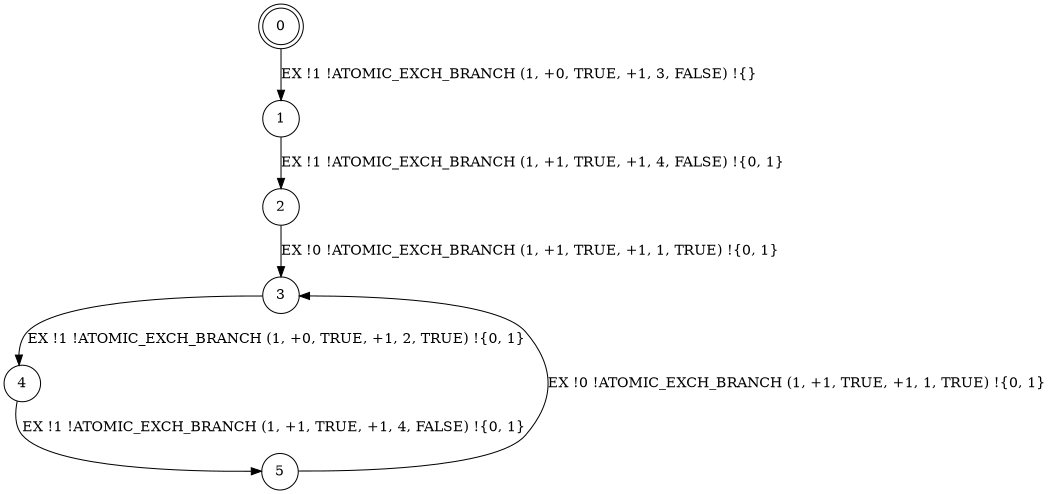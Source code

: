 digraph BCG {
size = "7, 10.5";
center = TRUE;
node [shape = circle];
0 [peripheries = 2];
0 -> 1 [label = "EX !1 !ATOMIC_EXCH_BRANCH (1, +0, TRUE, +1, 3, FALSE) !{}"];
1 -> 2 [label = "EX !1 !ATOMIC_EXCH_BRANCH (1, +1, TRUE, +1, 4, FALSE) !{0, 1}"];
2 -> 3 [label = "EX !0 !ATOMIC_EXCH_BRANCH (1, +1, TRUE, +1, 1, TRUE) !{0, 1}"];
3 -> 4 [label = "EX !1 !ATOMIC_EXCH_BRANCH (1, +0, TRUE, +1, 2, TRUE) !{0, 1}"];
4 -> 5 [label = "EX !1 !ATOMIC_EXCH_BRANCH (1, +1, TRUE, +1, 4, FALSE) !{0, 1}"];
5 -> 3 [label = "EX !0 !ATOMIC_EXCH_BRANCH (1, +1, TRUE, +1, 1, TRUE) !{0, 1}"];
}
